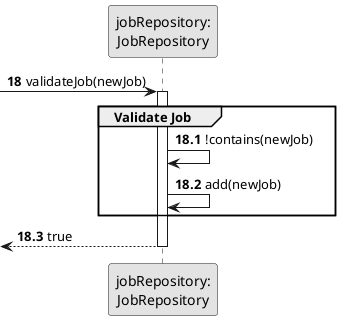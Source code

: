 @startuml
skinparam monochrome true
skinparam packageStyle rectangle
skinparam shadowing false

participant "jobRepository:\nJobRepository" as JOB_REPO_INSTANCE



autonumber 18
-> JOB_REPO_INSTANCE : validateJob(newJob)

autonumber 18.1
activate JOB_REPO_INSTANCE
    group Validate Job

        JOB_REPO_INSTANCE -> JOB_REPO_INSTANCE: !contains(newJob)

        JOB_REPO_INSTANCE -> JOB_REPO_INSTANCE: add(newJob)

    end

    <-- JOB_REPO_INSTANCE : true
deactivate JOB_REPO_INSTANCE


@enduml